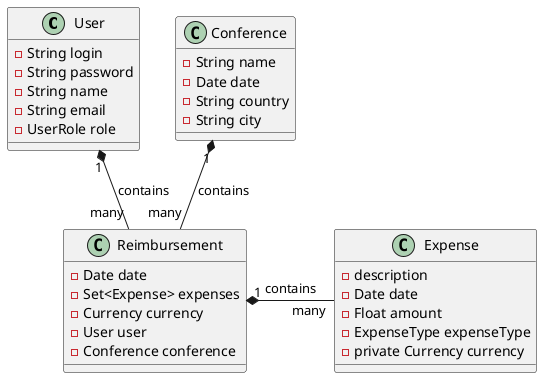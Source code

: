@startuml

User "1" *-- "many" Reimbursement : contains
Reimbursement "1" *-right- "many" Expense : contains
Conference "1" *-- "many" Reimbursement : contains

class Conference {
   -String name
   -Date date
   -String country
   -String city
}


class Expense {
   -description
   -Date date
   -Float amount
   -ExpenseType expenseType
   -private Currency currency
}


class Reimbursement{
    -Date date
    -Set<Expense> expenses
    -Currency currency
    -User user
    -Conference conference
}

class User{
   -String login
   -String password
   -String name
   -String email
   -UserRole role
}

@enduml